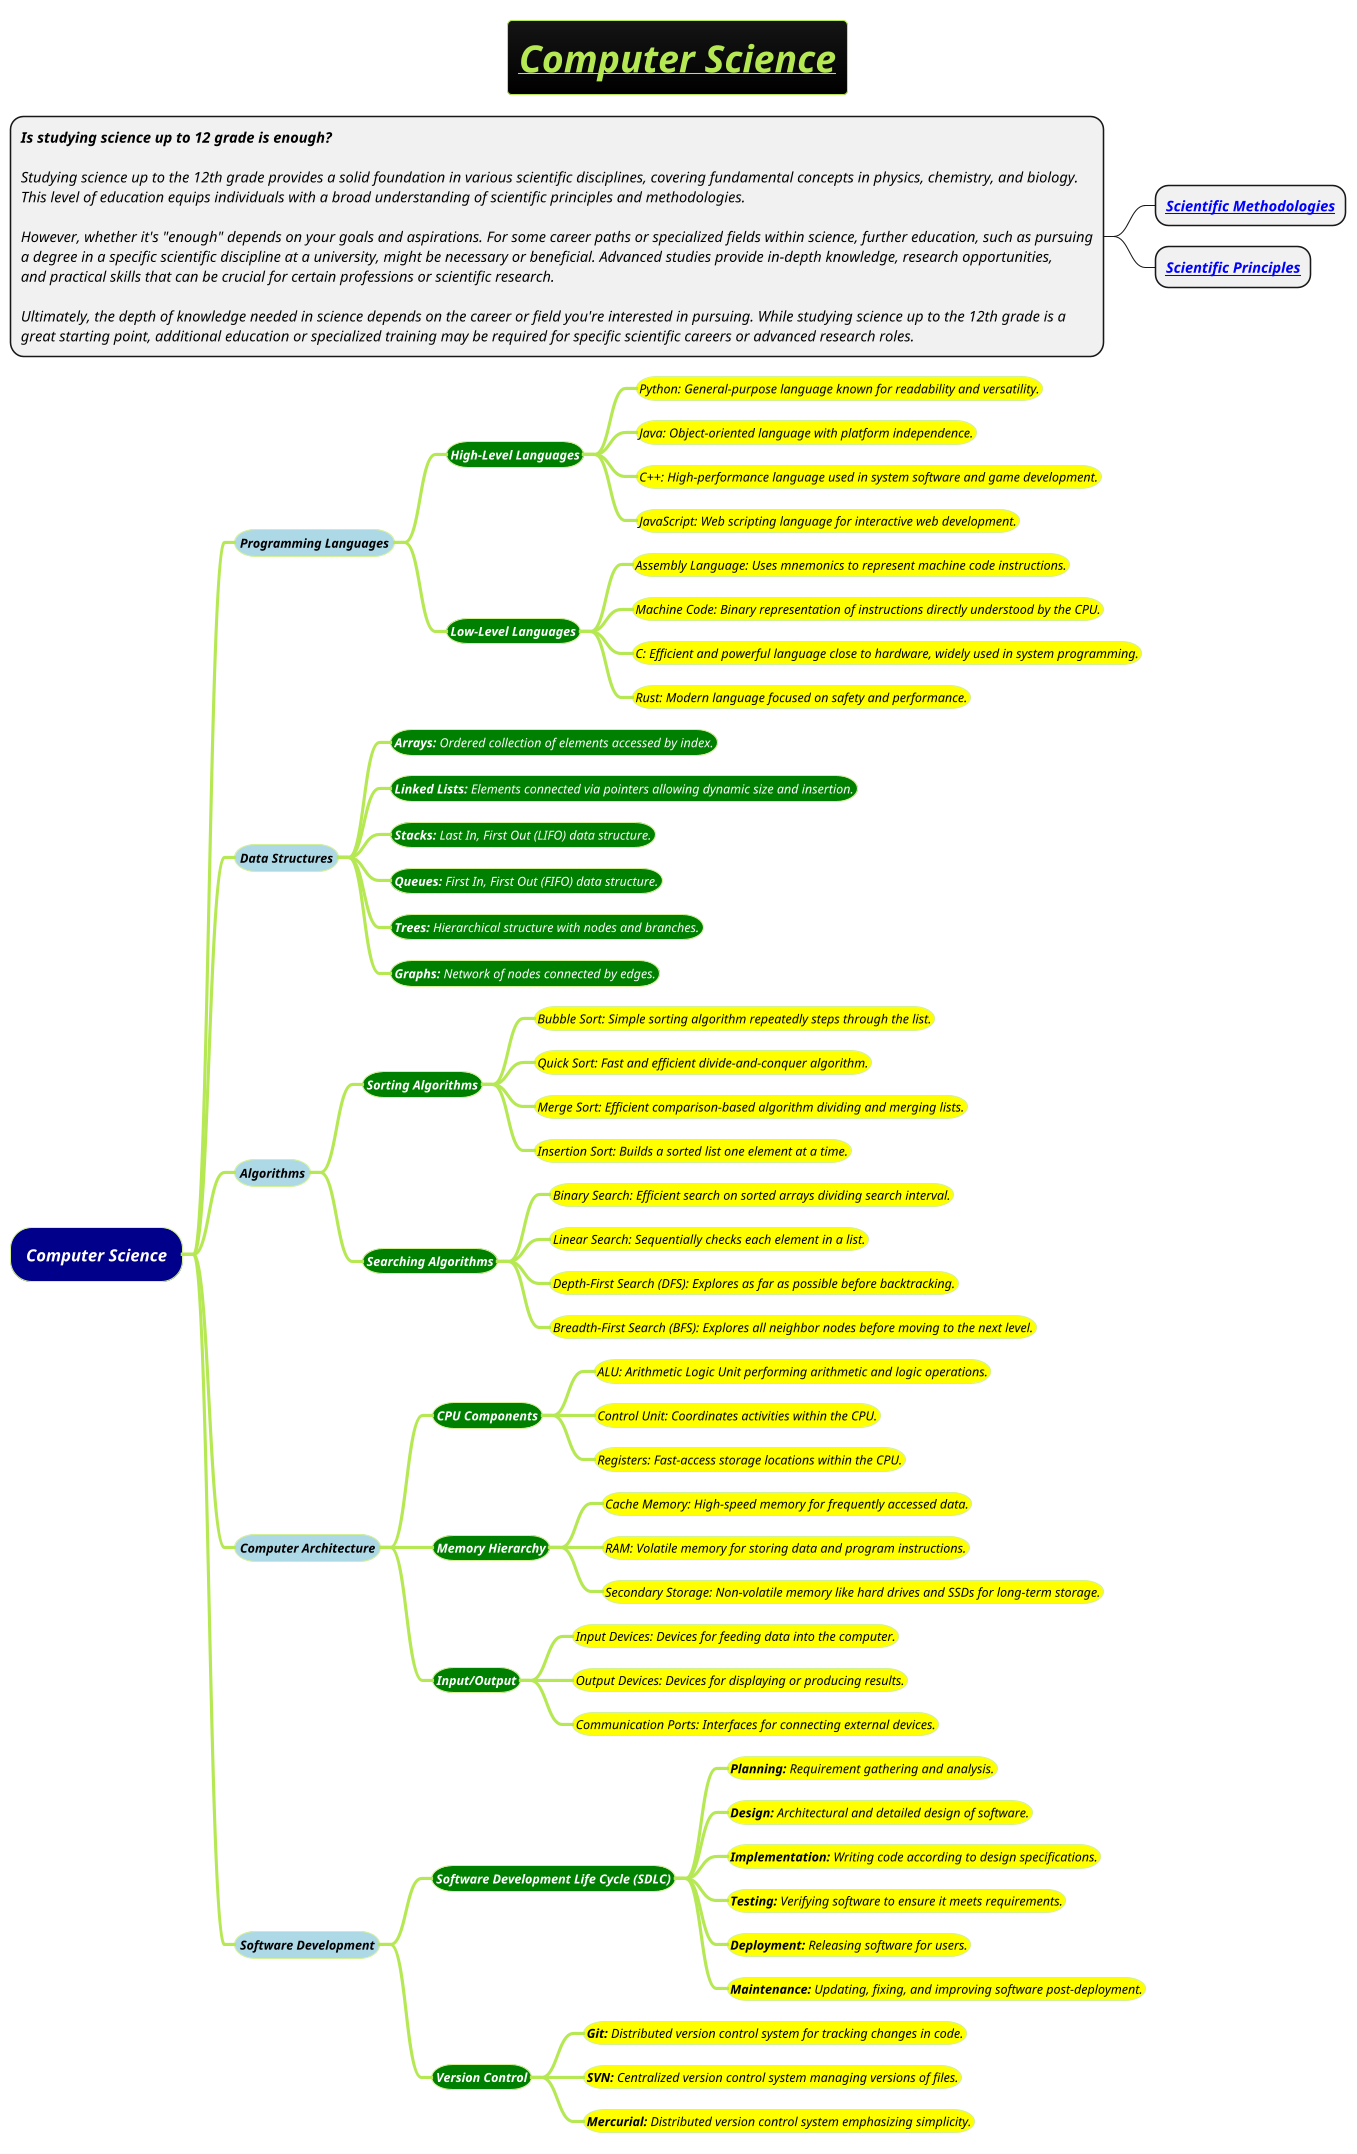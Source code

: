 @startmindmap
title =<i><b><u>Computer Science
*:<b><i>Is studying science up to 12 grade is enough?

<i>Studying science up to the 12th grade provides a solid foundation in various scientific disciplines, covering fundamental concepts in physics, chemistry, and biology.
<i>This level of education equips individuals with a broad understanding of scientific principles and methodologies.

<i>However, whether it's "enough" depends on your goals and aspirations. For some career paths or specialized fields within science, further education, such as pursuing
<i>a degree in a specific scientific discipline at a university, might be necessary or beneficial. Advanced studies provide in-depth knowledge, research opportunities,
<i>and practical skills that can be crucial for certain professions or scientific research.

<i>Ultimately, the depth of knowledge needed in science depends on the career or field you're interested in pursuing. While studying science up to the 12th grade is a
<i>great starting point, additional education or specialized training may be required for specific scientific careers or advanced research roles.;
** <b><i>[[docs/books/12th-grade-science/Scientific-Methodologies.puml Scientific Methodologies]]
** <b><i>[[docs/books/12th-grade-science/Scientific-Principles.puml Scientific Principles]]
!theme hacker


*[#darkblue] <i><color #white>Computer Science
**[#lightblue] <i><color #black><size:12>Programming Languages
***[#green] <b><i><color #white><size:12>High-Level Languages
****[#yellow] <i><color #black><size:12>Python: General-purpose language known for readability and versatility.
****[#yellow] <i><color #black><size:12>Java: Object-oriented language with platform independence.
****[#yellow] <i><color #black><size:12>C++: High-performance language used in system software and game development.
****[#yellow] <i><color #black><size:12>JavaScript: Web scripting language for interactive web development.
***[#green] <b><i><color #white><size:12>Low-Level Languages
****[#yellow] <i><color #black><size:12>Assembly Language: Uses mnemonics to represent machine code instructions.
****[#yellow] <i><color #black><size:12>Machine Code: Binary representation of instructions directly understood by the CPU.
****[#yellow] <i><color #black><size:12>C: Efficient and powerful language close to hardware, widely used in system programming.
****[#yellow] <i><color #black><size:12>Rust: Modern language focused on safety and performance.
**[#lightblue] <i><color #black><size:12>Data Structures
***[#green] <i><color #white><size:12>**Arrays: **Ordered collection of elements accessed by index.
***[#green] <i><color #white><size:12>**Linked Lists:** Elements connected via pointers allowing dynamic size and insertion.
***[#green] <i><color #white><size:12>**Stacks: **Last In, First Out (LIFO) data structure.
***[#green] <i><color #white><size:12>**Queues: **First In, First Out (FIFO) data structure.
***[#green] <i><color #white><size:12>**Trees: **Hierarchical structure with nodes and branches.
***[#green] <i><color #white><size:12>**Graphs: **Network of nodes connected by edges.
**[#lightblue] <i><color #black><size:12>Algorithms
***[#green] <b><i><color #white><size:12>Sorting Algorithms
****[#yellow] <i><color #black><size:12>Bubble Sort: Simple sorting algorithm repeatedly steps through the list.
****[#yellow] <i><color #black><size:12>Quick Sort: Fast and efficient divide-and-conquer algorithm.
****[#yellow] <i><color #black><size:12>Merge Sort: Efficient comparison-based algorithm dividing and merging lists.
****[#yellow] <i><color #black><size:12>Insertion Sort: Builds a sorted list one element at a time.
***[#green] <b><i><color #white><size:12>Searching Algorithms
****[#yellow] <i><color #black><size:12>Binary Search: Efficient search on sorted arrays dividing search interval.
****[#yellow] <i><color #black><size:12>Linear Search: Sequentially checks each element in a list.
****[#yellow] <i><color #black><size:12>Depth-First Search (DFS): Explores as far as possible before backtracking.
****[#yellow] <i><color #black><size:12>Breadth-First Search (BFS): Explores all neighbor nodes before moving to the next level.
**[#lightblue] <i><color #black><size:12>Computer Architecture
***[#green] <b><i><color #white><size:12>CPU Components
****[#yellow] <i><color #black><size:12>ALU: Arithmetic Logic Unit performing arithmetic and logic operations.
****[#yellow] <i><color #black><size:12>Control Unit: Coordinates activities within the CPU.
****[#yellow] <i><color #black><size:12>Registers: Fast-access storage locations within the CPU.
***[#green] <b><i><color #white><size:12>Memory Hierarchy
****[#yellow] <i><color #black><size:12>Cache Memory: High-speed memory for frequently accessed data.
****[#yellow] <i><color #black><size:12>RAM: Volatile memory for storing data and program instructions.
****[#yellow] <i><color #black><size:12>Secondary Storage: Non-volatile memory like hard drives and SSDs for long-term storage.
***[#green] <b><i><color #white><size:12>Input/Output
****[#yellow] <i><color #black><size:12>Input Devices: Devices for feeding data into the computer.
****[#yellow] <i><color #black><size:12>Output Devices: Devices for displaying or producing results.
****[#yellow] <i><color #black><size:12>Communication Ports: Interfaces for connecting external devices.
**[#lightblue] <i><color #black><size:12>Software Development
***[#green] <b><i><color #white><size:12>Software Development Life Cycle (SDLC)
****[#yellow] <i><color #black><size:12>**Planning:** Requirement gathering and analysis.
****[#yellow] <i><color #black><size:12>**Design:** Architectural and detailed design of software.
****[#yellow] <i><color #black><size:12>**Implementation:** Writing code according to design specifications.
****[#yellow] <i><color #black><size:12>**Testing:** Verifying software to ensure it meets requirements.
****[#yellow] <i><color #black><size:12>**Deployment:** Releasing software for users.
****[#yellow] <i><color #black><size:12>**Maintenance:** Updating, fixing, and improving software post-deployment.
***[#green] <b><i><color #white><size:12>Version Control
****[#yellow] <i><color #black><size:12>**Git:** Distributed version control system for tracking changes in code.
****[#yellow] <i><color #black><size:12>**SVN:** Centralized version control system managing versions of files.
****[#yellow] <i><color #black><size:12>**Mercurial:** Distributed version control system emphasizing simplicity.
@endmindmap

